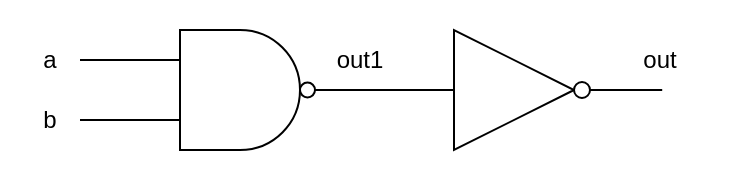 <mxfile version="24.8.0">
  <diagram name="ページ1" id="tIoSTaOd9nqfBoHdt_YB">
    <mxGraphModel dx="683" dy="373" grid="1" gridSize="10" guides="1" tooltips="1" connect="1" arrows="1" fold="1" page="1" pageScale="1" pageWidth="827" pageHeight="1169" math="0" shadow="0">
      <root>
        <mxCell id="0" />
        <mxCell id="1" parent="0" />
        <mxCell id="qXLM3dsD0ZpeDFaWlvin-17" value="" style="rounded=0;whiteSpace=wrap;html=1;fillColor=none;strokeColor=none;" parent="1" vertex="1">
          <mxGeometry x="140" y="265" width="370" height="90" as="geometry" />
        </mxCell>
        <mxCell id="qXLM3dsD0ZpeDFaWlvin-3" value="out1" style="text;html=1;align=center;verticalAlign=middle;whiteSpace=wrap;rounded=0;" parent="1" vertex="1">
          <mxGeometry x="290" y="280" width="60" height="30" as="geometry" />
        </mxCell>
        <mxCell id="qXLM3dsD0ZpeDFaWlvin-7" value="" style="endArrow=none;html=1;rounded=0;entryX=1;entryY=0.5;entryDx=0;entryDy=0;entryPerimeter=0;" parent="1" target="5E3STY4i2FsUYUuL8cAK-1" edge="1">
          <mxGeometry width="50" height="50" relative="1" as="geometry">
            <mxPoint x="460" y="310" as="sourcePoint" />
            <mxPoint x="460" y="309.82" as="targetPoint" />
            <Array as="points">
              <mxPoint x="471.1" y="310" />
            </Array>
          </mxGeometry>
        </mxCell>
        <mxCell id="qXLM3dsD0ZpeDFaWlvin-8" value="out" style="text;html=1;align=center;verticalAlign=middle;whiteSpace=wrap;rounded=0;" parent="1" vertex="1">
          <mxGeometry x="440" y="280" width="60" height="30" as="geometry" />
        </mxCell>
        <mxCell id="qXLM3dsD0ZpeDFaWlvin-10" value="" style="verticalLabelPosition=bottom;shadow=0;dashed=0;align=center;html=1;verticalAlign=top;shape=mxgraph.electrical.logic_gates.logic_gate;operation=and;negating=1;negSize=0.15;" parent="1" vertex="1">
          <mxGeometry x="210" y="280" width="100" height="60" as="geometry" />
        </mxCell>
        <mxCell id="qXLM3dsD0ZpeDFaWlvin-11" value="" style="endArrow=none;html=1;rounded=0;" parent="1" edge="1">
          <mxGeometry width="50" height="50" relative="1" as="geometry">
            <mxPoint x="180" y="295" as="sourcePoint" />
            <mxPoint x="210" y="295" as="targetPoint" />
          </mxGeometry>
        </mxCell>
        <mxCell id="qXLM3dsD0ZpeDFaWlvin-12" value="" style="endArrow=none;html=1;rounded=0;entryX=0;entryY=0.75;entryDx=0;entryDy=0;entryPerimeter=0;" parent="1" target="qXLM3dsD0ZpeDFaWlvin-10" edge="1">
          <mxGeometry width="50" height="50" relative="1" as="geometry">
            <mxPoint x="180" y="325" as="sourcePoint" />
            <mxPoint x="212" y="320" as="targetPoint" />
          </mxGeometry>
        </mxCell>
        <mxCell id="qXLM3dsD0ZpeDFaWlvin-14" value="b" style="text;html=1;align=center;verticalAlign=middle;whiteSpace=wrap;rounded=0;" parent="1" vertex="1">
          <mxGeometry x="160" y="310" width="10" height="30" as="geometry" />
        </mxCell>
        <mxCell id="qXLM3dsD0ZpeDFaWlvin-16" value="a" style="text;html=1;align=center;verticalAlign=middle;whiteSpace=wrap;rounded=0;" parent="1" vertex="1">
          <mxGeometry x="160" y="280" width="10" height="30" as="geometry" />
        </mxCell>
        <mxCell id="5E3STY4i2FsUYUuL8cAK-1" value="" style="verticalLabelPosition=bottom;shadow=0;dashed=0;align=center;html=1;verticalAlign=top;shape=mxgraph.electrical.logic_gates.inverter_2" vertex="1" parent="1">
          <mxGeometry x="350" y="280" width="100" height="60" as="geometry" />
        </mxCell>
        <mxCell id="5E3STY4i2FsUYUuL8cAK-2" value="" style="endArrow=none;html=1;rounded=0;entryX=0;entryY=0.5;entryDx=0;entryDy=0;entryPerimeter=0;" edge="1" parent="1" target="5E3STY4i2FsUYUuL8cAK-1">
          <mxGeometry width="50" height="50" relative="1" as="geometry">
            <mxPoint x="310" y="310" as="sourcePoint" />
            <mxPoint x="340" y="330" as="targetPoint" />
          </mxGeometry>
        </mxCell>
      </root>
    </mxGraphModel>
  </diagram>
</mxfile>
